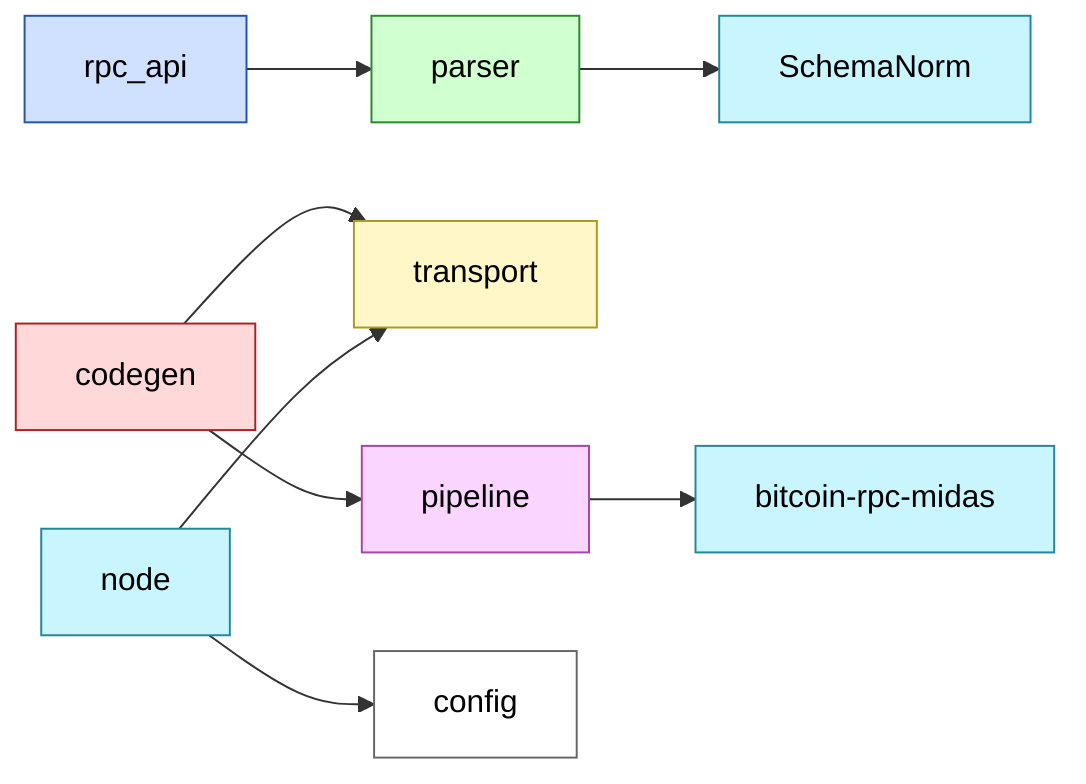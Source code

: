 flowchart LR
  %% ───────────────────────── Nodes ─────────────────────────
  RPC_API["rpc_api"]:::api
  Parser["parser"]:::parser
  Codegen["codegen"]:::codegen
  Transport["transport"]:::transport
  Pipeline["pipeline"]:::pipeline
  Midas["bitcoin‑rpc‑midas"]:::midas
  NodeMgr["node"]:::node
  Config["config"]:::config

  %% ───────────────────────── Flow ─────────────────────────
  RPC_API  --> Parser
  Parser   --> SchemaNorm
  Codegen  --> Transport
  Codegen  --> Pipeline
  Pipeline --> Midas

  %%  Node‑side utilities
  NodeMgr  --> Transport
  NodeMgr  --> Config

  %% ───────────────────────── Styles ─────────────────────────
  classDef api       fill:#d0e1ff,stroke:#2255aa,color:#000;
  classDef parser    fill:#d0ffd0,stroke:#2a8a2a,color:#000;
  classDef codegen   fill:#ffd9d9,stroke:#aa2222,color:#000;
  classDef transport fill:#fff7c7,stroke:#aa9922,color:#000;
  classDef pipeline  fill:#fad5ff,stroke:#aa44aa,color:#000;
  classDef midas     fill:#c9f5ff,stroke:#228899,color:#000;
  classDef node      fill:#c9f5ff,stroke:#228899,color:#000;
  classDef config    fill:#ffffff,stroke:#666666,color:#000;